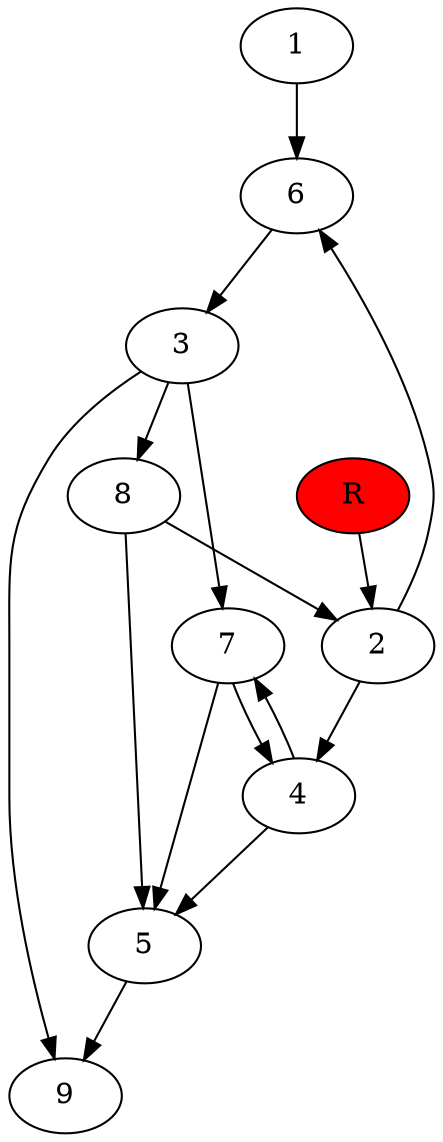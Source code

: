 digraph prb41097 {
	1
	2
	3
	4
	5
	6
	7
	8
	R [fillcolor="#ff0000" style=filled]
	1 -> 6
	2 -> 4
	2 -> 6
	3 -> 7
	3 -> 8
	3 -> 9
	4 -> 5
	4 -> 7
	5 -> 9
	6 -> 3
	7 -> 4
	7 -> 5
	8 -> 2
	8 -> 5
	R -> 2
}
